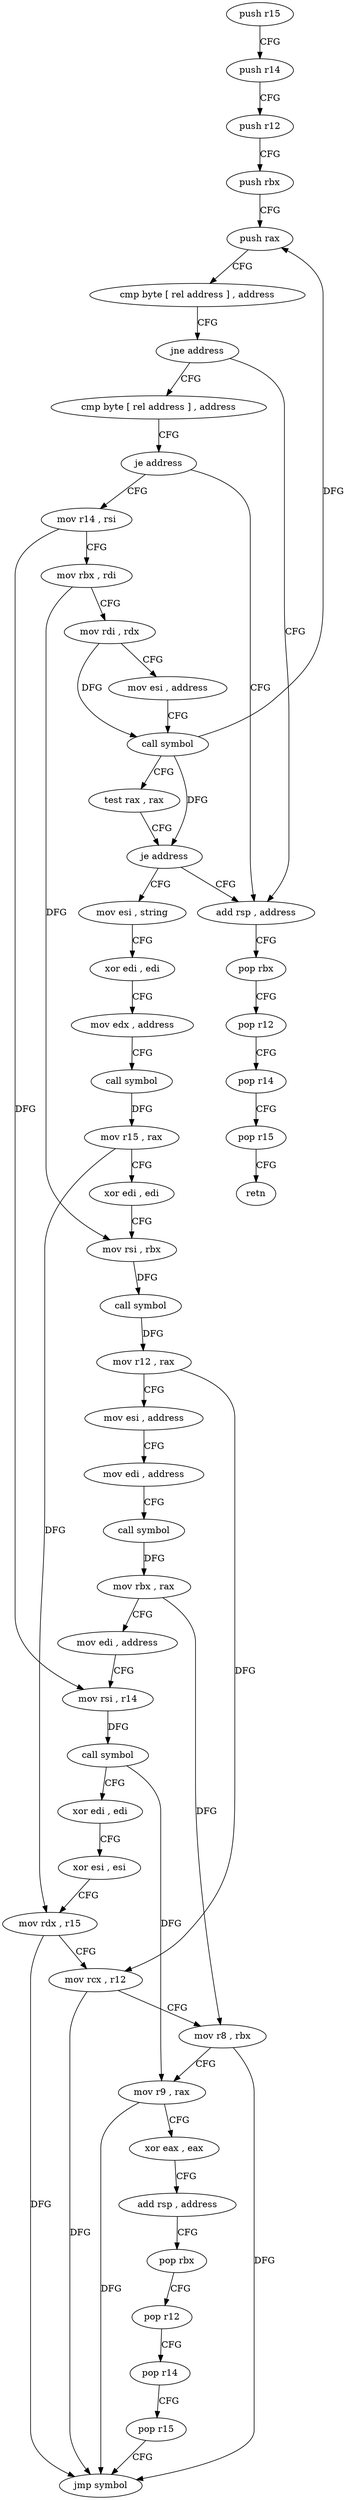 digraph "func" {
"4252640" [label = "push r15" ]
"4252642" [label = "push r14" ]
"4252644" [label = "push r12" ]
"4252646" [label = "push rbx" ]
"4252647" [label = "push rax" ]
"4252648" [label = "cmp byte [ rel address ] , address" ]
"4252655" [label = "jne address" ]
"4252792" [label = "add rsp , address" ]
"4252661" [label = "cmp byte [ rel address ] , address" ]
"4252796" [label = "pop rbx" ]
"4252797" [label = "pop r12" ]
"4252799" [label = "pop r14" ]
"4252801" [label = "pop r15" ]
"4252803" [label = "retn" ]
"4252668" [label = "je address" ]
"4252670" [label = "mov r14 , rsi" ]
"4252673" [label = "mov rbx , rdi" ]
"4252676" [label = "mov rdi , rdx" ]
"4252679" [label = "mov esi , address" ]
"4252684" [label = "call symbol" ]
"4252689" [label = "test rax , rax" ]
"4252692" [label = "je address" ]
"4252694" [label = "mov esi , string" ]
"4252699" [label = "xor edi , edi" ]
"4252701" [label = "mov edx , address" ]
"4252706" [label = "call symbol" ]
"4252711" [label = "mov r15 , rax" ]
"4252714" [label = "xor edi , edi" ]
"4252716" [label = "mov rsi , rbx" ]
"4252719" [label = "call symbol" ]
"4252724" [label = "mov r12 , rax" ]
"4252727" [label = "mov esi , address" ]
"4252732" [label = "mov edi , address" ]
"4252737" [label = "call symbol" ]
"4252742" [label = "mov rbx , rax" ]
"4252745" [label = "mov edi , address" ]
"4252750" [label = "mov rsi , r14" ]
"4252753" [label = "call symbol" ]
"4252758" [label = "xor edi , edi" ]
"4252760" [label = "xor esi , esi" ]
"4252762" [label = "mov rdx , r15" ]
"4252765" [label = "mov rcx , r12" ]
"4252768" [label = "mov r8 , rbx" ]
"4252771" [label = "mov r9 , rax" ]
"4252774" [label = "xor eax , eax" ]
"4252776" [label = "add rsp , address" ]
"4252780" [label = "pop rbx" ]
"4252781" [label = "pop r12" ]
"4252783" [label = "pop r14" ]
"4252785" [label = "pop r15" ]
"4252787" [label = "jmp symbol" ]
"4252640" -> "4252642" [ label = "CFG" ]
"4252642" -> "4252644" [ label = "CFG" ]
"4252644" -> "4252646" [ label = "CFG" ]
"4252646" -> "4252647" [ label = "CFG" ]
"4252647" -> "4252648" [ label = "CFG" ]
"4252648" -> "4252655" [ label = "CFG" ]
"4252655" -> "4252792" [ label = "CFG" ]
"4252655" -> "4252661" [ label = "CFG" ]
"4252792" -> "4252796" [ label = "CFG" ]
"4252661" -> "4252668" [ label = "CFG" ]
"4252796" -> "4252797" [ label = "CFG" ]
"4252797" -> "4252799" [ label = "CFG" ]
"4252799" -> "4252801" [ label = "CFG" ]
"4252801" -> "4252803" [ label = "CFG" ]
"4252668" -> "4252792" [ label = "CFG" ]
"4252668" -> "4252670" [ label = "CFG" ]
"4252670" -> "4252673" [ label = "CFG" ]
"4252670" -> "4252750" [ label = "DFG" ]
"4252673" -> "4252676" [ label = "CFG" ]
"4252673" -> "4252716" [ label = "DFG" ]
"4252676" -> "4252679" [ label = "CFG" ]
"4252676" -> "4252684" [ label = "DFG" ]
"4252679" -> "4252684" [ label = "CFG" ]
"4252684" -> "4252689" [ label = "CFG" ]
"4252684" -> "4252647" [ label = "DFG" ]
"4252684" -> "4252692" [ label = "DFG" ]
"4252689" -> "4252692" [ label = "CFG" ]
"4252692" -> "4252792" [ label = "CFG" ]
"4252692" -> "4252694" [ label = "CFG" ]
"4252694" -> "4252699" [ label = "CFG" ]
"4252699" -> "4252701" [ label = "CFG" ]
"4252701" -> "4252706" [ label = "CFG" ]
"4252706" -> "4252711" [ label = "DFG" ]
"4252711" -> "4252714" [ label = "CFG" ]
"4252711" -> "4252762" [ label = "DFG" ]
"4252714" -> "4252716" [ label = "CFG" ]
"4252716" -> "4252719" [ label = "DFG" ]
"4252719" -> "4252724" [ label = "DFG" ]
"4252724" -> "4252727" [ label = "CFG" ]
"4252724" -> "4252765" [ label = "DFG" ]
"4252727" -> "4252732" [ label = "CFG" ]
"4252732" -> "4252737" [ label = "CFG" ]
"4252737" -> "4252742" [ label = "DFG" ]
"4252742" -> "4252745" [ label = "CFG" ]
"4252742" -> "4252768" [ label = "DFG" ]
"4252745" -> "4252750" [ label = "CFG" ]
"4252750" -> "4252753" [ label = "DFG" ]
"4252753" -> "4252758" [ label = "CFG" ]
"4252753" -> "4252771" [ label = "DFG" ]
"4252758" -> "4252760" [ label = "CFG" ]
"4252760" -> "4252762" [ label = "CFG" ]
"4252762" -> "4252765" [ label = "CFG" ]
"4252762" -> "4252787" [ label = "DFG" ]
"4252765" -> "4252768" [ label = "CFG" ]
"4252765" -> "4252787" [ label = "DFG" ]
"4252768" -> "4252771" [ label = "CFG" ]
"4252768" -> "4252787" [ label = "DFG" ]
"4252771" -> "4252774" [ label = "CFG" ]
"4252771" -> "4252787" [ label = "DFG" ]
"4252774" -> "4252776" [ label = "CFG" ]
"4252776" -> "4252780" [ label = "CFG" ]
"4252780" -> "4252781" [ label = "CFG" ]
"4252781" -> "4252783" [ label = "CFG" ]
"4252783" -> "4252785" [ label = "CFG" ]
"4252785" -> "4252787" [ label = "CFG" ]
}
